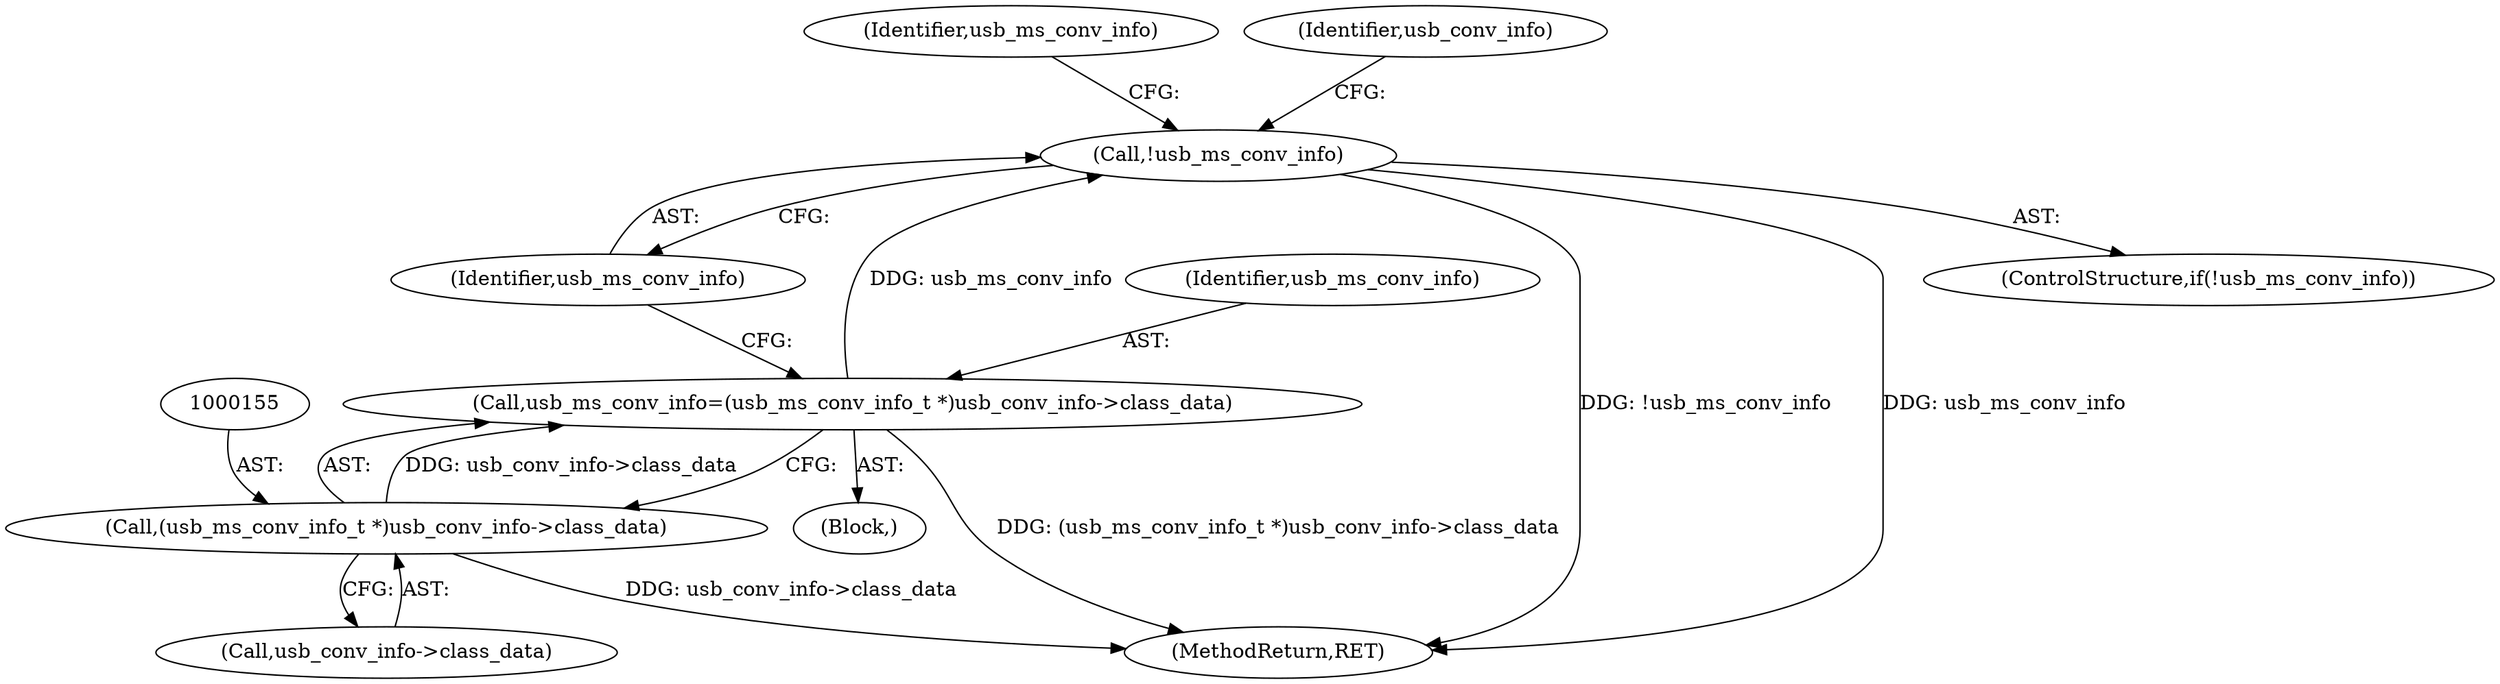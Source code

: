 digraph "0_wireshark_2cb5985bf47bdc8bea78d28483ed224abdd33dc6_1@pointer" {
"1000160" [label="(Call,!usb_ms_conv_info)"];
"1000152" [label="(Call,usb_ms_conv_info=(usb_ms_conv_info_t *)usb_conv_info->class_data)"];
"1000154" [label="(Call,(usb_ms_conv_info_t *)usb_conv_info->class_data)"];
"1000125" [label="(Block,)"];
"1000160" [label="(Call,!usb_ms_conv_info)"];
"1000153" [label="(Identifier,usb_ms_conv_info)"];
"1000161" [label="(Identifier,usb_ms_conv_info)"];
"1000156" [label="(Call,usb_conv_info->class_data)"];
"1000159" [label="(ControlStructure,if(!usb_ms_conv_info))"];
"1000164" [label="(Identifier,usb_ms_conv_info)"];
"1000154" [label="(Call,(usb_ms_conv_info_t *)usb_conv_info->class_data)"];
"1000152" [label="(Call,usb_ms_conv_info=(usb_ms_conv_info_t *)usb_conv_info->class_data)"];
"1000194" [label="(Identifier,usb_conv_info)"];
"1000692" [label="(MethodReturn,RET)"];
"1000160" -> "1000159"  [label="AST: "];
"1000160" -> "1000161"  [label="CFG: "];
"1000161" -> "1000160"  [label="AST: "];
"1000164" -> "1000160"  [label="CFG: "];
"1000194" -> "1000160"  [label="CFG: "];
"1000160" -> "1000692"  [label="DDG: !usb_ms_conv_info"];
"1000160" -> "1000692"  [label="DDG: usb_ms_conv_info"];
"1000152" -> "1000160"  [label="DDG: usb_ms_conv_info"];
"1000152" -> "1000125"  [label="AST: "];
"1000152" -> "1000154"  [label="CFG: "];
"1000153" -> "1000152"  [label="AST: "];
"1000154" -> "1000152"  [label="AST: "];
"1000161" -> "1000152"  [label="CFG: "];
"1000152" -> "1000692"  [label="DDG: (usb_ms_conv_info_t *)usb_conv_info->class_data"];
"1000154" -> "1000152"  [label="DDG: usb_conv_info->class_data"];
"1000154" -> "1000156"  [label="CFG: "];
"1000155" -> "1000154"  [label="AST: "];
"1000156" -> "1000154"  [label="AST: "];
"1000154" -> "1000692"  [label="DDG: usb_conv_info->class_data"];
}
